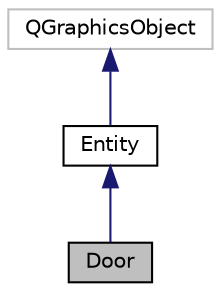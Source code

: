 digraph "Door"
{
  edge [fontname="Helvetica",fontsize="10",labelfontname="Helvetica",labelfontsize="10"];
  node [fontname="Helvetica",fontsize="10",shape=record];
  Node0 [label="Door",height=0.2,width=0.4,color="black", fillcolor="grey75", style="filled", fontcolor="black"];
  Node1 -> Node0 [dir="back",color="midnightblue",fontsize="10",style="solid",fontname="Helvetica"];
  Node1 [label="Entity",height=0.2,width=0.4,color="black", fillcolor="white", style="filled",URL="$class_entity.html",tooltip="Provides a drawing base for all objects. "];
  Node2 -> Node1 [dir="back",color="midnightblue",fontsize="10",style="solid",fontname="Helvetica"];
  Node2 [label="QGraphicsObject",height=0.2,width=0.4,color="grey75", fillcolor="white", style="filled"];
}
